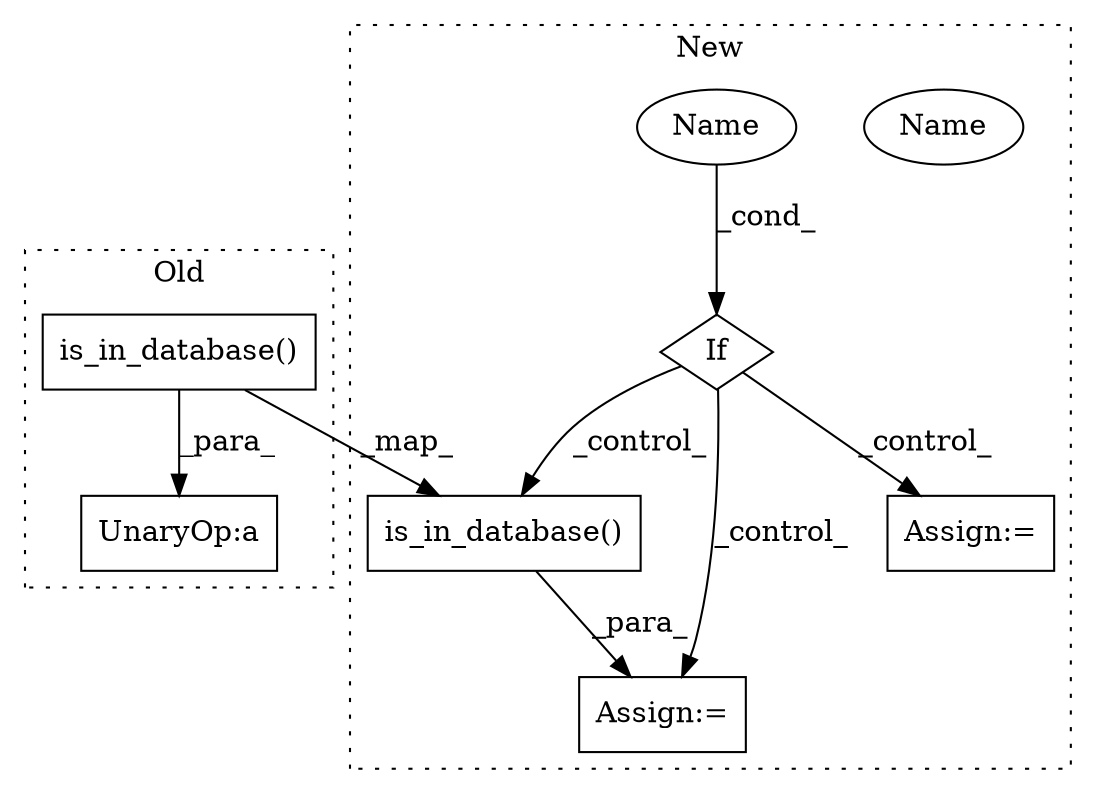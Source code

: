 digraph G {
subgraph cluster0 {
1 [label="is_in_database()" a="75" s="956,997" l="25,1" shape="box"];
7 [label="UnaryOp:a" a="61" s="952" l="46" shape="box"];
label = "Old";
style="dotted";
}
subgraph cluster1 {
2 [label="is_in_database()" a="75" s="1007,1048" l="25,1" shape="box"];
3 [label="If" a="96" s="945" l="3" shape="diamond"];
4 [label="Name" a="87" s="948" l="14" shape="ellipse"];
5 [label="Assign:=" a="68" s="1004" l="3" shape="box"];
6 [label="Assign:=" a="68" s="1108" l="3" shape="box"];
8 [label="Name" a="87" s="948" l="14" shape="ellipse"];
label = "New";
style="dotted";
}
1 -> 7 [label="_para_"];
1 -> 2 [label="_map_"];
2 -> 5 [label="_para_"];
3 -> 2 [label="_control_"];
3 -> 5 [label="_control_"];
3 -> 6 [label="_control_"];
8 -> 3 [label="_cond_"];
}